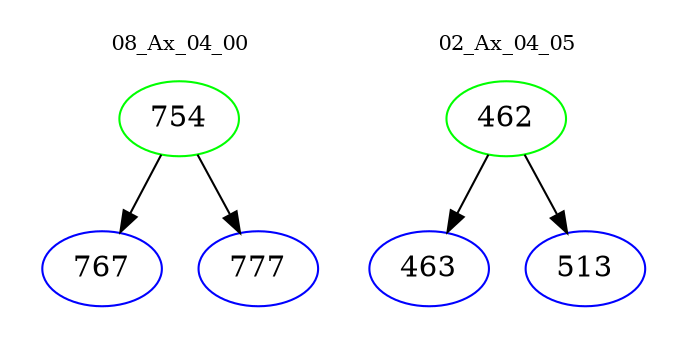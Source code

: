 digraph{
subgraph cluster_0 {
color = white
label = "08_Ax_04_00";
fontsize=10;
T0_754 [label="754", color="green"]
T0_754 -> T0_767 [color="black"]
T0_767 [label="767", color="blue"]
T0_754 -> T0_777 [color="black"]
T0_777 [label="777", color="blue"]
}
subgraph cluster_1 {
color = white
label = "02_Ax_04_05";
fontsize=10;
T1_462 [label="462", color="green"]
T1_462 -> T1_463 [color="black"]
T1_463 [label="463", color="blue"]
T1_462 -> T1_513 [color="black"]
T1_513 [label="513", color="blue"]
}
}
